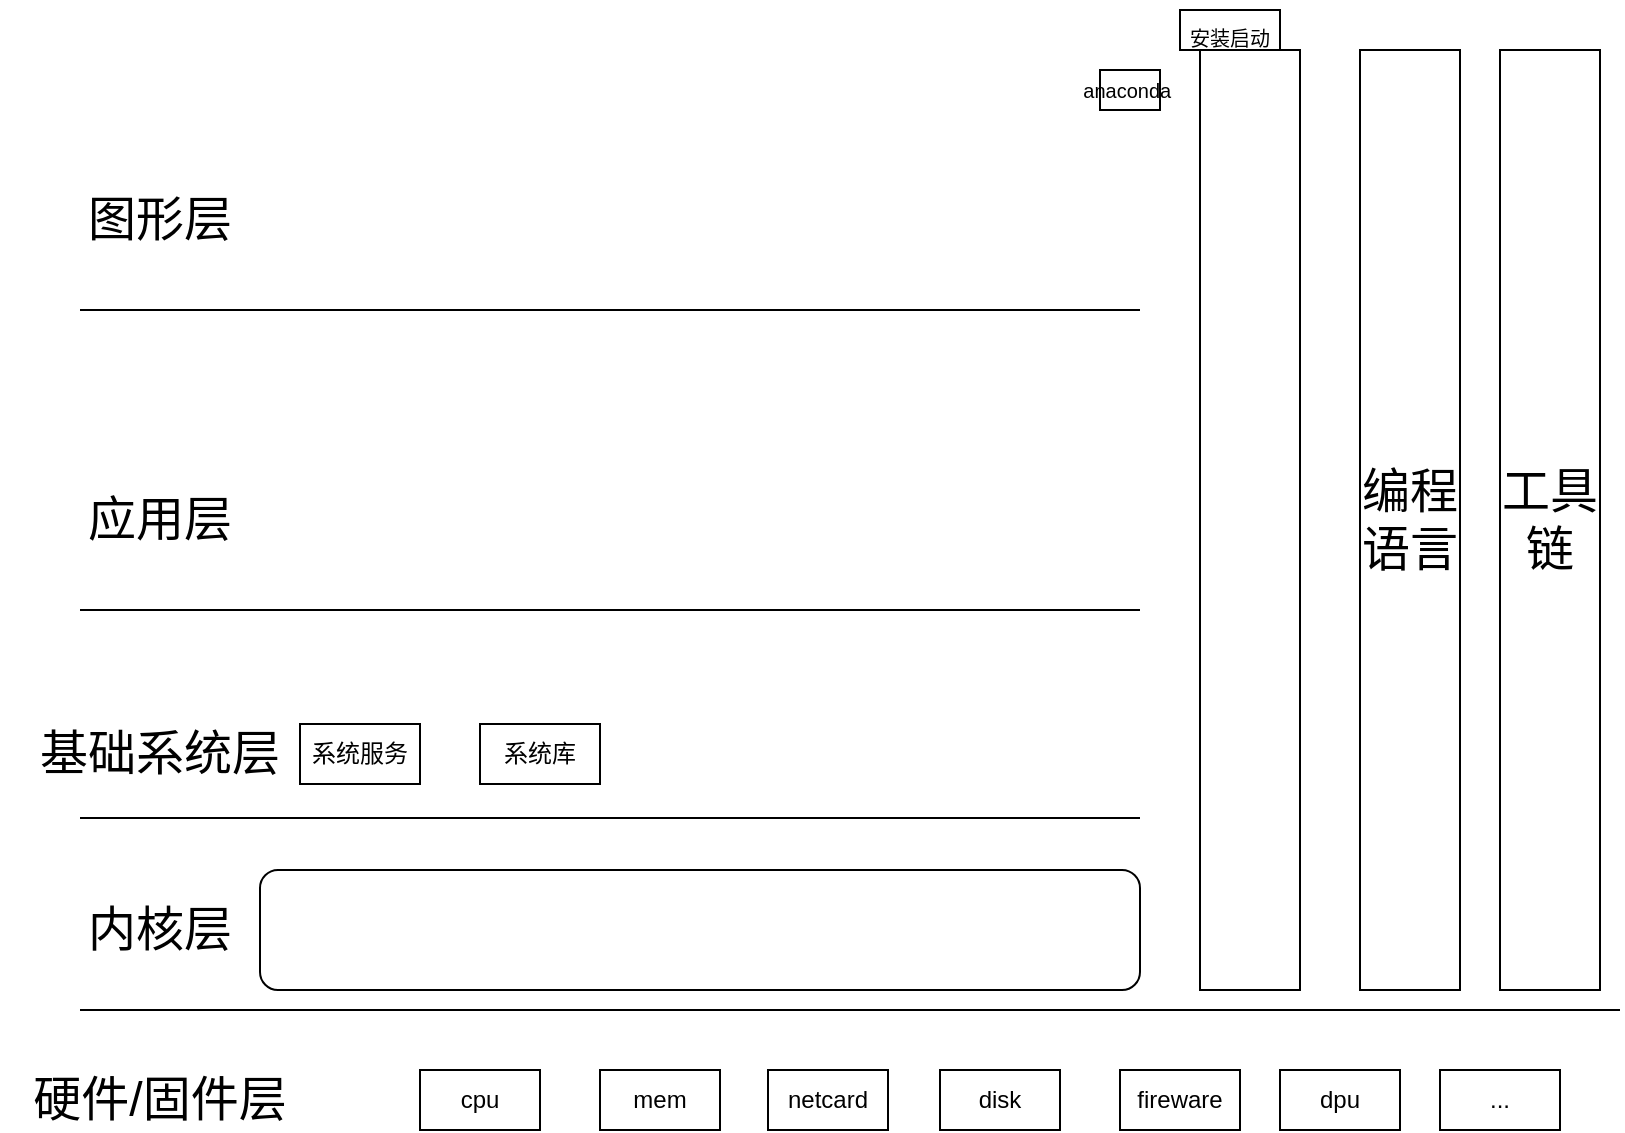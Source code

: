 <mxfile version="16.5.6" type="github">
  <diagram id="qV7zFRWkkBN5ARHCOPHu" name="Page-1">
    <mxGraphModel dx="624" dy="266" grid="1" gridSize="10" guides="1" tooltips="1" connect="1" arrows="1" fold="1" page="1" pageScale="1" pageWidth="827" pageHeight="1169" math="0" shadow="0">
      <root>
        <mxCell id="0" />
        <mxCell id="1" parent="0" />
        <mxCell id="xSuGVzNFY-BYhUCp_CXv-1" value="" style="endArrow=none;html=1;rounded=0;" parent="1" edge="1">
          <mxGeometry width="50" height="50" relative="1" as="geometry">
            <mxPoint x="40" y="920" as="sourcePoint" />
            <mxPoint x="810" y="920" as="targetPoint" />
          </mxGeometry>
        </mxCell>
        <mxCell id="xSuGVzNFY-BYhUCp_CXv-2" value="cpu" style="rounded=0;whiteSpace=wrap;html=1;" parent="1" vertex="1">
          <mxGeometry x="210" y="950" width="60" height="30" as="geometry" />
        </mxCell>
        <mxCell id="xSuGVzNFY-BYhUCp_CXv-3" value="mem" style="rounded=0;whiteSpace=wrap;html=1;" parent="1" vertex="1">
          <mxGeometry x="300" y="950" width="60" height="30" as="geometry" />
        </mxCell>
        <mxCell id="xSuGVzNFY-BYhUCp_CXv-4" value="netcard" style="rounded=0;whiteSpace=wrap;html=1;" parent="1" vertex="1">
          <mxGeometry x="384" y="950" width="60" height="30" as="geometry" />
        </mxCell>
        <mxCell id="xSuGVzNFY-BYhUCp_CXv-5" value="disk" style="rounded=0;whiteSpace=wrap;html=1;" parent="1" vertex="1">
          <mxGeometry x="470" y="950" width="60" height="30" as="geometry" />
        </mxCell>
        <mxCell id="xSuGVzNFY-BYhUCp_CXv-6" value="fireware" style="rounded=0;whiteSpace=wrap;html=1;" parent="1" vertex="1">
          <mxGeometry x="560" y="950" width="60" height="30" as="geometry" />
        </mxCell>
        <mxCell id="xSuGVzNFY-BYhUCp_CXv-9" value="dpu" style="rounded=0;whiteSpace=wrap;html=1;" parent="1" vertex="1">
          <mxGeometry x="640" y="950" width="60" height="30" as="geometry" />
        </mxCell>
        <mxCell id="xSuGVzNFY-BYhUCp_CXv-10" value="..." style="rounded=0;whiteSpace=wrap;html=1;" parent="1" vertex="1">
          <mxGeometry x="720" y="950" width="60" height="30" as="geometry" />
        </mxCell>
        <mxCell id="xSuGVzNFY-BYhUCp_CXv-11" value="&lt;font style=&quot;font-size: 24px&quot;&gt;硬件/固件层&lt;/font&gt;" style="text;html=1;strokeColor=none;fillColor=none;align=center;verticalAlign=middle;whiteSpace=wrap;rounded=0;" parent="1" vertex="1">
          <mxGeometry y="950" width="160" height="30" as="geometry" />
        </mxCell>
        <mxCell id="xSuGVzNFY-BYhUCp_CXv-13" value="" style="rounded=1;whiteSpace=wrap;html=1;fontSize=24;" parent="1" vertex="1">
          <mxGeometry x="130" y="850" width="440" height="60" as="geometry" />
        </mxCell>
        <mxCell id="xSuGVzNFY-BYhUCp_CXv-14" value="&lt;font style=&quot;font-size: 24px&quot;&gt;内核层&lt;/font&gt;" style="text;html=1;strokeColor=none;fillColor=none;align=center;verticalAlign=middle;whiteSpace=wrap;rounded=0;" parent="1" vertex="1">
          <mxGeometry y="865" width="160" height="30" as="geometry" />
        </mxCell>
        <mxCell id="xSuGVzNFY-BYhUCp_CXv-15" value="" style="endArrow=none;html=1;rounded=0;" parent="1" edge="1">
          <mxGeometry width="50" height="50" relative="1" as="geometry">
            <mxPoint x="40" y="824" as="sourcePoint" />
            <mxPoint x="570" y="824" as="targetPoint" />
          </mxGeometry>
        </mxCell>
        <mxCell id="xSuGVzNFY-BYhUCp_CXv-16" value="&lt;font style=&quot;font-size: 24px&quot;&gt;基础系统层&lt;/font&gt;" style="text;html=1;strokeColor=none;fillColor=none;align=center;verticalAlign=middle;whiteSpace=wrap;rounded=0;" parent="1" vertex="1">
          <mxGeometry y="777" width="160" height="30" as="geometry" />
        </mxCell>
        <mxCell id="xSuGVzNFY-BYhUCp_CXv-17" value="系统服务" style="rounded=0;whiteSpace=wrap;html=1;" parent="1" vertex="1">
          <mxGeometry x="150" y="777" width="60" height="30" as="geometry" />
        </mxCell>
        <mxCell id="xSuGVzNFY-BYhUCp_CXv-18" value="系统库" style="rounded=0;whiteSpace=wrap;html=1;" parent="1" vertex="1">
          <mxGeometry x="240" y="777" width="60" height="30" as="geometry" />
        </mxCell>
        <mxCell id="xSuGVzNFY-BYhUCp_CXv-19" value="" style="endArrow=none;html=1;rounded=0;" parent="1" edge="1">
          <mxGeometry width="50" height="50" relative="1" as="geometry">
            <mxPoint x="40" y="720" as="sourcePoint" />
            <mxPoint x="570" y="720" as="targetPoint" />
          </mxGeometry>
        </mxCell>
        <mxCell id="xSuGVzNFY-BYhUCp_CXv-20" value="&lt;font style=&quot;font-size: 24px&quot;&gt;应用层&lt;/font&gt;" style="text;html=1;strokeColor=none;fillColor=none;align=center;verticalAlign=middle;whiteSpace=wrap;rounded=0;" parent="1" vertex="1">
          <mxGeometry y="660" width="160" height="30" as="geometry" />
        </mxCell>
        <mxCell id="xSuGVzNFY-BYhUCp_CXv-21" value="" style="endArrow=none;html=1;rounded=0;" parent="1" edge="1">
          <mxGeometry width="50" height="50" relative="1" as="geometry">
            <mxPoint x="40" y="570" as="sourcePoint" />
            <mxPoint x="570" y="570" as="targetPoint" />
          </mxGeometry>
        </mxCell>
        <mxCell id="xSuGVzNFY-BYhUCp_CXv-22" value="&lt;font style=&quot;font-size: 24px&quot;&gt;图形层&lt;/font&gt;" style="text;html=1;strokeColor=none;fillColor=none;align=center;verticalAlign=middle;whiteSpace=wrap;rounded=0;" parent="1" vertex="1">
          <mxGeometry y="510" width="160" height="30" as="geometry" />
        </mxCell>
        <mxCell id="xSuGVzNFY-BYhUCp_CXv-24" value="" style="rounded=0;whiteSpace=wrap;html=1;fontSize=24;" parent="1" vertex="1">
          <mxGeometry x="600" y="440" width="50" height="470" as="geometry" />
        </mxCell>
        <mxCell id="xSuGVzNFY-BYhUCp_CXv-25" value="工具链" style="rounded=0;whiteSpace=wrap;html=1;fontSize=24;" parent="1" vertex="1">
          <mxGeometry x="750" y="440" width="50" height="470" as="geometry" />
        </mxCell>
        <mxCell id="xSuGVzNFY-BYhUCp_CXv-26" value="编程语言" style="rounded=0;whiteSpace=wrap;html=1;fontSize=24;" parent="1" vertex="1">
          <mxGeometry x="680" y="440" width="50" height="470" as="geometry" />
        </mxCell>
        <mxCell id="UWjC2tOayZfaTeM0xwEH-1" value="&lt;font style=&quot;font-size: 10px&quot;&gt;安装启动&lt;/font&gt;" style="rounded=0;whiteSpace=wrap;html=1;fontSize=24;" vertex="1" parent="1">
          <mxGeometry x="590" y="420" width="50" height="20" as="geometry" />
        </mxCell>
        <mxCell id="UWjC2tOayZfaTeM0xwEH-2" value="&lt;font style=&quot;font-size: 10px&quot;&gt;anaconda&amp;nbsp;&lt;/font&gt;" style="rounded=0;whiteSpace=wrap;html=1;fontSize=8;" vertex="1" parent="1">
          <mxGeometry x="550" y="450" width="30" height="20" as="geometry" />
        </mxCell>
      </root>
    </mxGraphModel>
  </diagram>
</mxfile>
